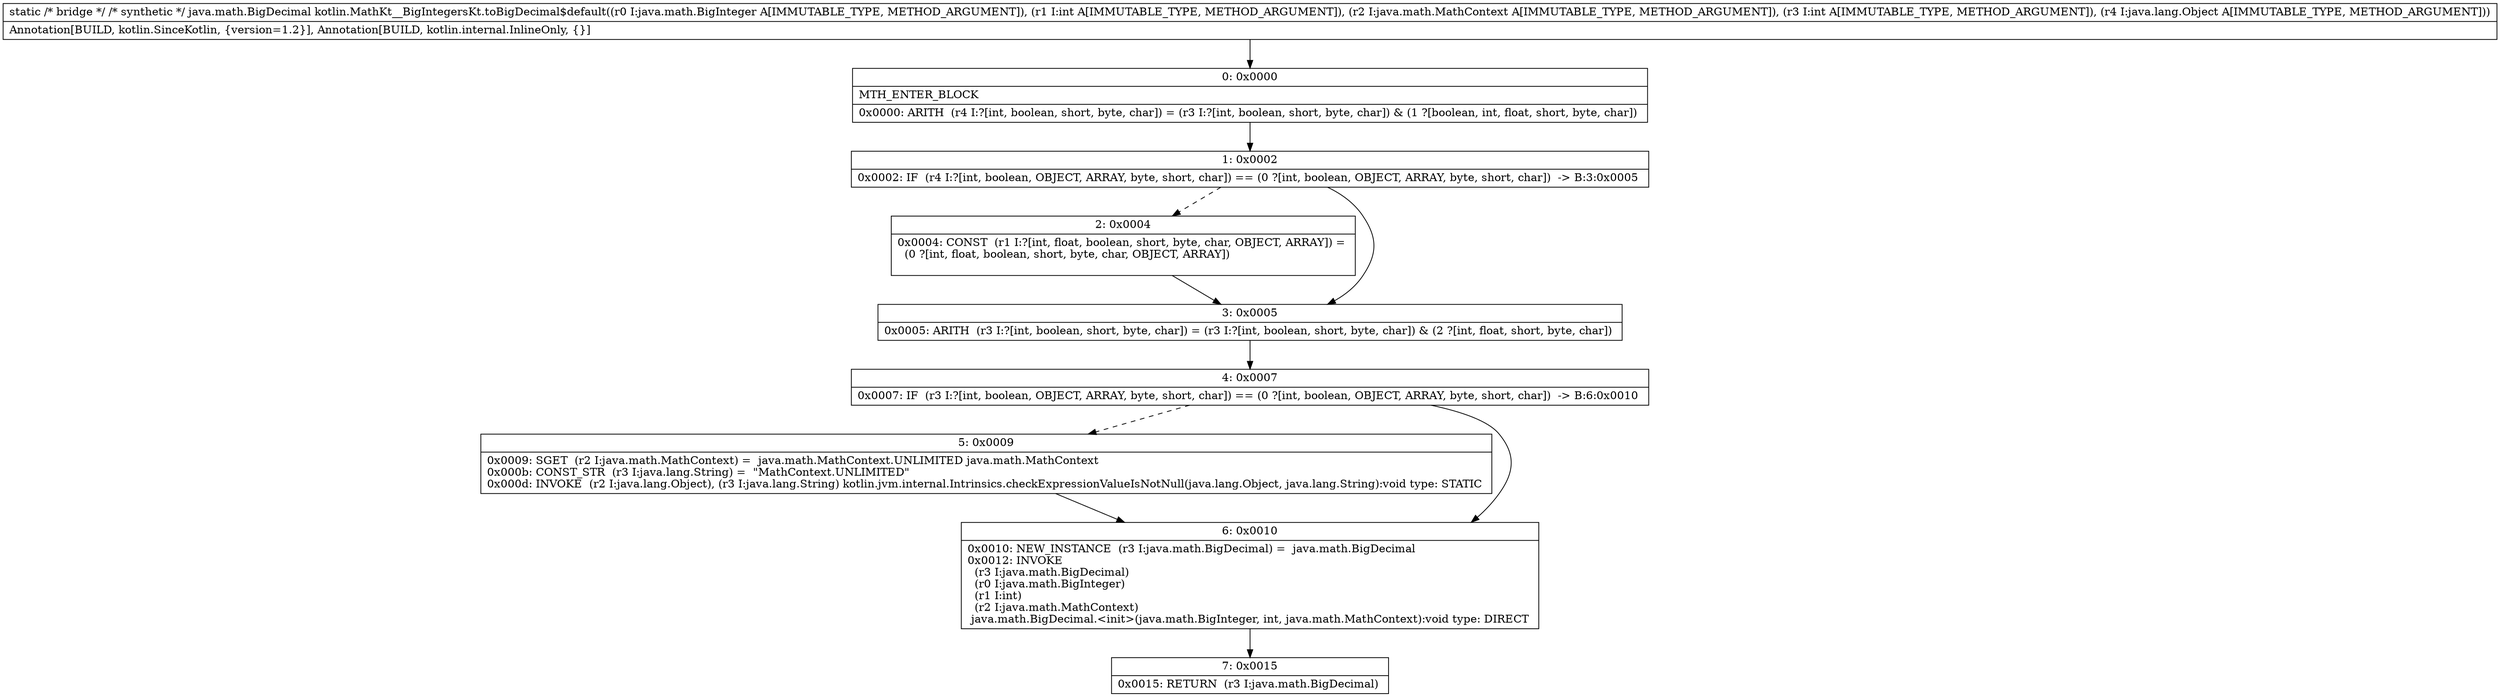 digraph "CFG forkotlin.MathKt__BigIntegersKt.toBigDecimal$default(Ljava\/math\/BigInteger;ILjava\/math\/MathContext;ILjava\/lang\/Object;)Ljava\/math\/BigDecimal;" {
Node_0 [shape=record,label="{0\:\ 0x0000|MTH_ENTER_BLOCK\l|0x0000: ARITH  (r4 I:?[int, boolean, short, byte, char]) = (r3 I:?[int, boolean, short, byte, char]) & (1 ?[boolean, int, float, short, byte, char]) \l}"];
Node_1 [shape=record,label="{1\:\ 0x0002|0x0002: IF  (r4 I:?[int, boolean, OBJECT, ARRAY, byte, short, char]) == (0 ?[int, boolean, OBJECT, ARRAY, byte, short, char])  \-\> B:3:0x0005 \l}"];
Node_2 [shape=record,label="{2\:\ 0x0004|0x0004: CONST  (r1 I:?[int, float, boolean, short, byte, char, OBJECT, ARRAY]) = \l  (0 ?[int, float, boolean, short, byte, char, OBJECT, ARRAY])\l \l}"];
Node_3 [shape=record,label="{3\:\ 0x0005|0x0005: ARITH  (r3 I:?[int, boolean, short, byte, char]) = (r3 I:?[int, boolean, short, byte, char]) & (2 ?[int, float, short, byte, char]) \l}"];
Node_4 [shape=record,label="{4\:\ 0x0007|0x0007: IF  (r3 I:?[int, boolean, OBJECT, ARRAY, byte, short, char]) == (0 ?[int, boolean, OBJECT, ARRAY, byte, short, char])  \-\> B:6:0x0010 \l}"];
Node_5 [shape=record,label="{5\:\ 0x0009|0x0009: SGET  (r2 I:java.math.MathContext) =  java.math.MathContext.UNLIMITED java.math.MathContext \l0x000b: CONST_STR  (r3 I:java.lang.String) =  \"MathContext.UNLIMITED\" \l0x000d: INVOKE  (r2 I:java.lang.Object), (r3 I:java.lang.String) kotlin.jvm.internal.Intrinsics.checkExpressionValueIsNotNull(java.lang.Object, java.lang.String):void type: STATIC \l}"];
Node_6 [shape=record,label="{6\:\ 0x0010|0x0010: NEW_INSTANCE  (r3 I:java.math.BigDecimal) =  java.math.BigDecimal \l0x0012: INVOKE  \l  (r3 I:java.math.BigDecimal)\l  (r0 I:java.math.BigInteger)\l  (r1 I:int)\l  (r2 I:java.math.MathContext)\l java.math.BigDecimal.\<init\>(java.math.BigInteger, int, java.math.MathContext):void type: DIRECT \l}"];
Node_7 [shape=record,label="{7\:\ 0x0015|0x0015: RETURN  (r3 I:java.math.BigDecimal) \l}"];
MethodNode[shape=record,label="{static \/* bridge *\/ \/* synthetic *\/ java.math.BigDecimal kotlin.MathKt__BigIntegersKt.toBigDecimal$default((r0 I:java.math.BigInteger A[IMMUTABLE_TYPE, METHOD_ARGUMENT]), (r1 I:int A[IMMUTABLE_TYPE, METHOD_ARGUMENT]), (r2 I:java.math.MathContext A[IMMUTABLE_TYPE, METHOD_ARGUMENT]), (r3 I:int A[IMMUTABLE_TYPE, METHOD_ARGUMENT]), (r4 I:java.lang.Object A[IMMUTABLE_TYPE, METHOD_ARGUMENT]))  | Annotation[BUILD, kotlin.SinceKotlin, \{version=1.2\}], Annotation[BUILD, kotlin.internal.InlineOnly, \{\}]\l}"];
MethodNode -> Node_0;
Node_0 -> Node_1;
Node_1 -> Node_2[style=dashed];
Node_1 -> Node_3;
Node_2 -> Node_3;
Node_3 -> Node_4;
Node_4 -> Node_5[style=dashed];
Node_4 -> Node_6;
Node_5 -> Node_6;
Node_6 -> Node_7;
}

